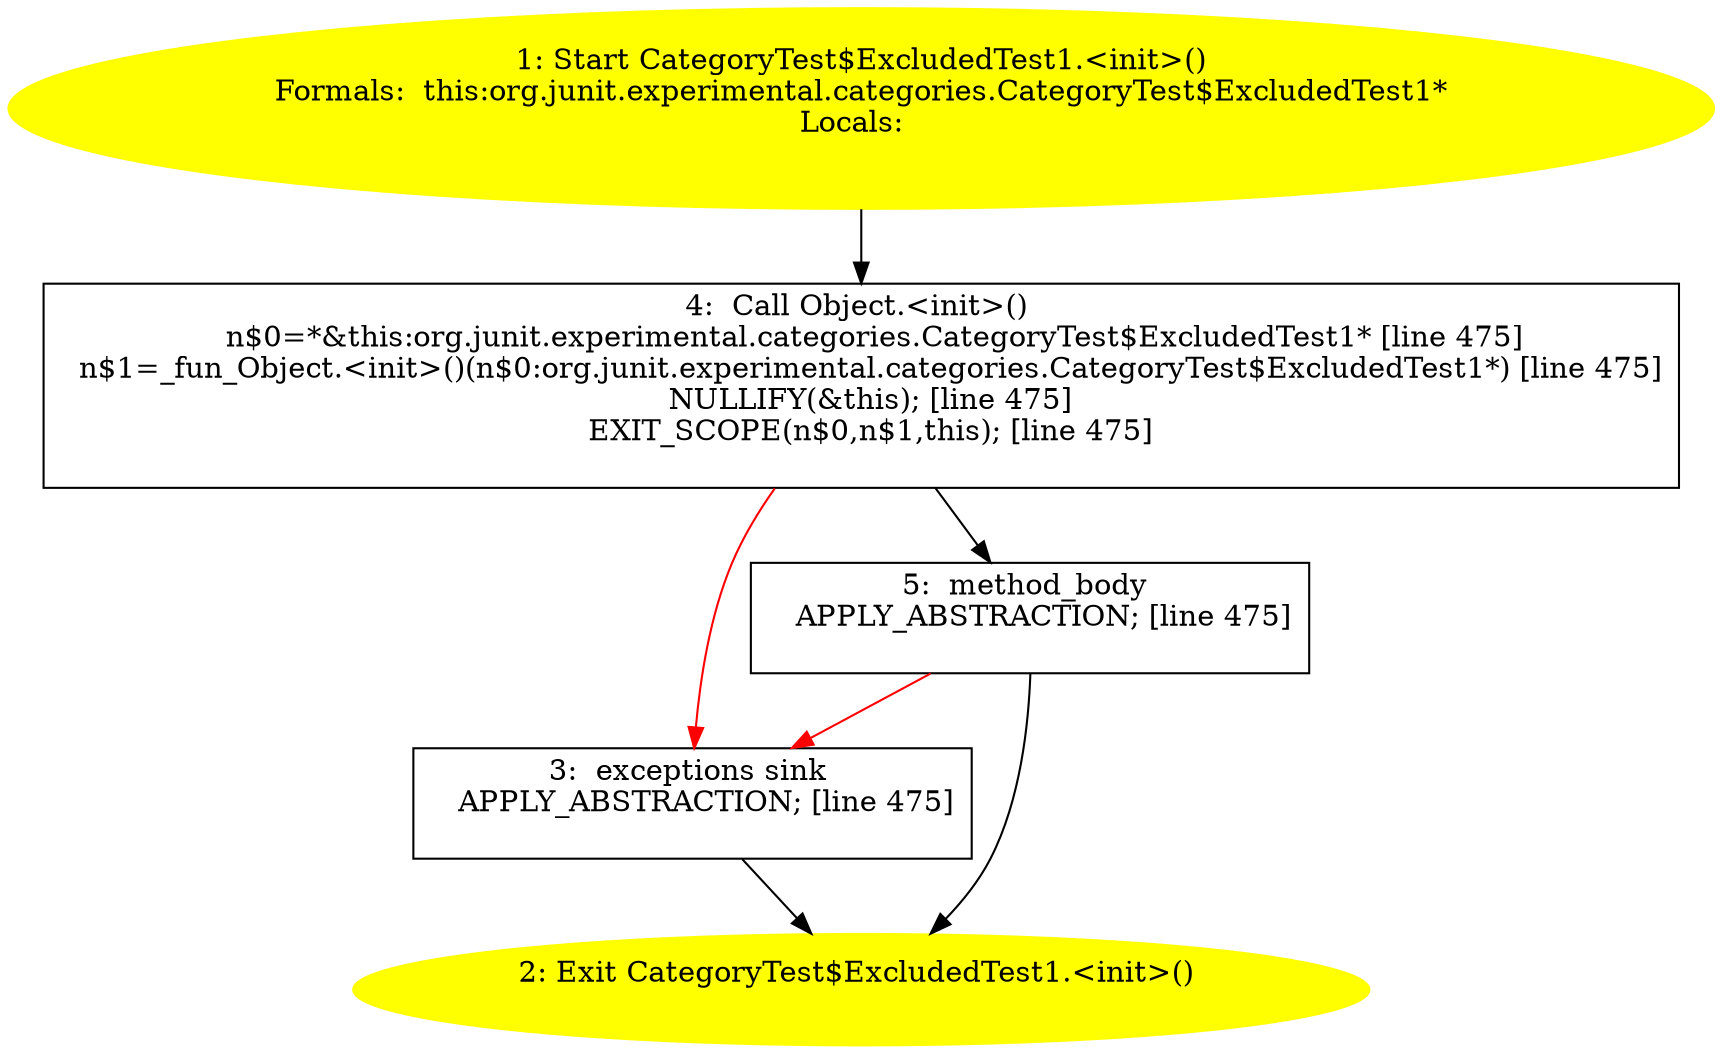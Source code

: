 /* @generated */
digraph cfg {
"org.junit.experimental.categories.CategoryTest$ExcludedTest1.<init>().8b828b7e35162f9c943bffe466a2b538_1" [label="1: Start CategoryTest$ExcludedTest1.<init>()\nFormals:  this:org.junit.experimental.categories.CategoryTest$ExcludedTest1*\nLocals:  \n  " color=yellow style=filled]
	

	 "org.junit.experimental.categories.CategoryTest$ExcludedTest1.<init>().8b828b7e35162f9c943bffe466a2b538_1" -> "org.junit.experimental.categories.CategoryTest$ExcludedTest1.<init>().8b828b7e35162f9c943bffe466a2b538_4" ;
"org.junit.experimental.categories.CategoryTest$ExcludedTest1.<init>().8b828b7e35162f9c943bffe466a2b538_2" [label="2: Exit CategoryTest$ExcludedTest1.<init>() \n  " color=yellow style=filled]
	

"org.junit.experimental.categories.CategoryTest$ExcludedTest1.<init>().8b828b7e35162f9c943bffe466a2b538_3" [label="3:  exceptions sink \n   APPLY_ABSTRACTION; [line 475]\n " shape="box"]
	

	 "org.junit.experimental.categories.CategoryTest$ExcludedTest1.<init>().8b828b7e35162f9c943bffe466a2b538_3" -> "org.junit.experimental.categories.CategoryTest$ExcludedTest1.<init>().8b828b7e35162f9c943bffe466a2b538_2" ;
"org.junit.experimental.categories.CategoryTest$ExcludedTest1.<init>().8b828b7e35162f9c943bffe466a2b538_4" [label="4:  Call Object.<init>() \n   n$0=*&this:org.junit.experimental.categories.CategoryTest$ExcludedTest1* [line 475]\n  n$1=_fun_Object.<init>()(n$0:org.junit.experimental.categories.CategoryTest$ExcludedTest1*) [line 475]\n  NULLIFY(&this); [line 475]\n  EXIT_SCOPE(n$0,n$1,this); [line 475]\n " shape="box"]
	

	 "org.junit.experimental.categories.CategoryTest$ExcludedTest1.<init>().8b828b7e35162f9c943bffe466a2b538_4" -> "org.junit.experimental.categories.CategoryTest$ExcludedTest1.<init>().8b828b7e35162f9c943bffe466a2b538_5" ;
	 "org.junit.experimental.categories.CategoryTest$ExcludedTest1.<init>().8b828b7e35162f9c943bffe466a2b538_4" -> "org.junit.experimental.categories.CategoryTest$ExcludedTest1.<init>().8b828b7e35162f9c943bffe466a2b538_3" [color="red" ];
"org.junit.experimental.categories.CategoryTest$ExcludedTest1.<init>().8b828b7e35162f9c943bffe466a2b538_5" [label="5:  method_body \n   APPLY_ABSTRACTION; [line 475]\n " shape="box"]
	

	 "org.junit.experimental.categories.CategoryTest$ExcludedTest1.<init>().8b828b7e35162f9c943bffe466a2b538_5" -> "org.junit.experimental.categories.CategoryTest$ExcludedTest1.<init>().8b828b7e35162f9c943bffe466a2b538_2" ;
	 "org.junit.experimental.categories.CategoryTest$ExcludedTest1.<init>().8b828b7e35162f9c943bffe466a2b538_5" -> "org.junit.experimental.categories.CategoryTest$ExcludedTest1.<init>().8b828b7e35162f9c943bffe466a2b538_3" [color="red" ];
}
